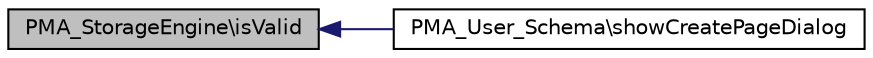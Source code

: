 digraph G
{
  edge [fontname="Helvetica",fontsize="10",labelfontname="Helvetica",labelfontsize="10"];
  node [fontname="Helvetica",fontsize="10",shape=record];
  rankdir="LR";
  Node1 [label="PMA_StorageEngine\\isValid",height=0.2,width=0.4,color="black", fillcolor="grey75", style="filled" fontcolor="black"];
  Node1 -> Node2 [dir="back",color="midnightblue",fontsize="10",style="solid",fontname="Helvetica"];
  Node2 [label="PMA_User_Schema\\showCreatePageDialog",height=0.2,width=0.4,color="black", fillcolor="white", style="filled",URL="$classPMA__User__Schema.html#a72933f341a43de191ce7873d4409a30f",tooltip="shows/displays the HTML FORM to create the page"];
}
